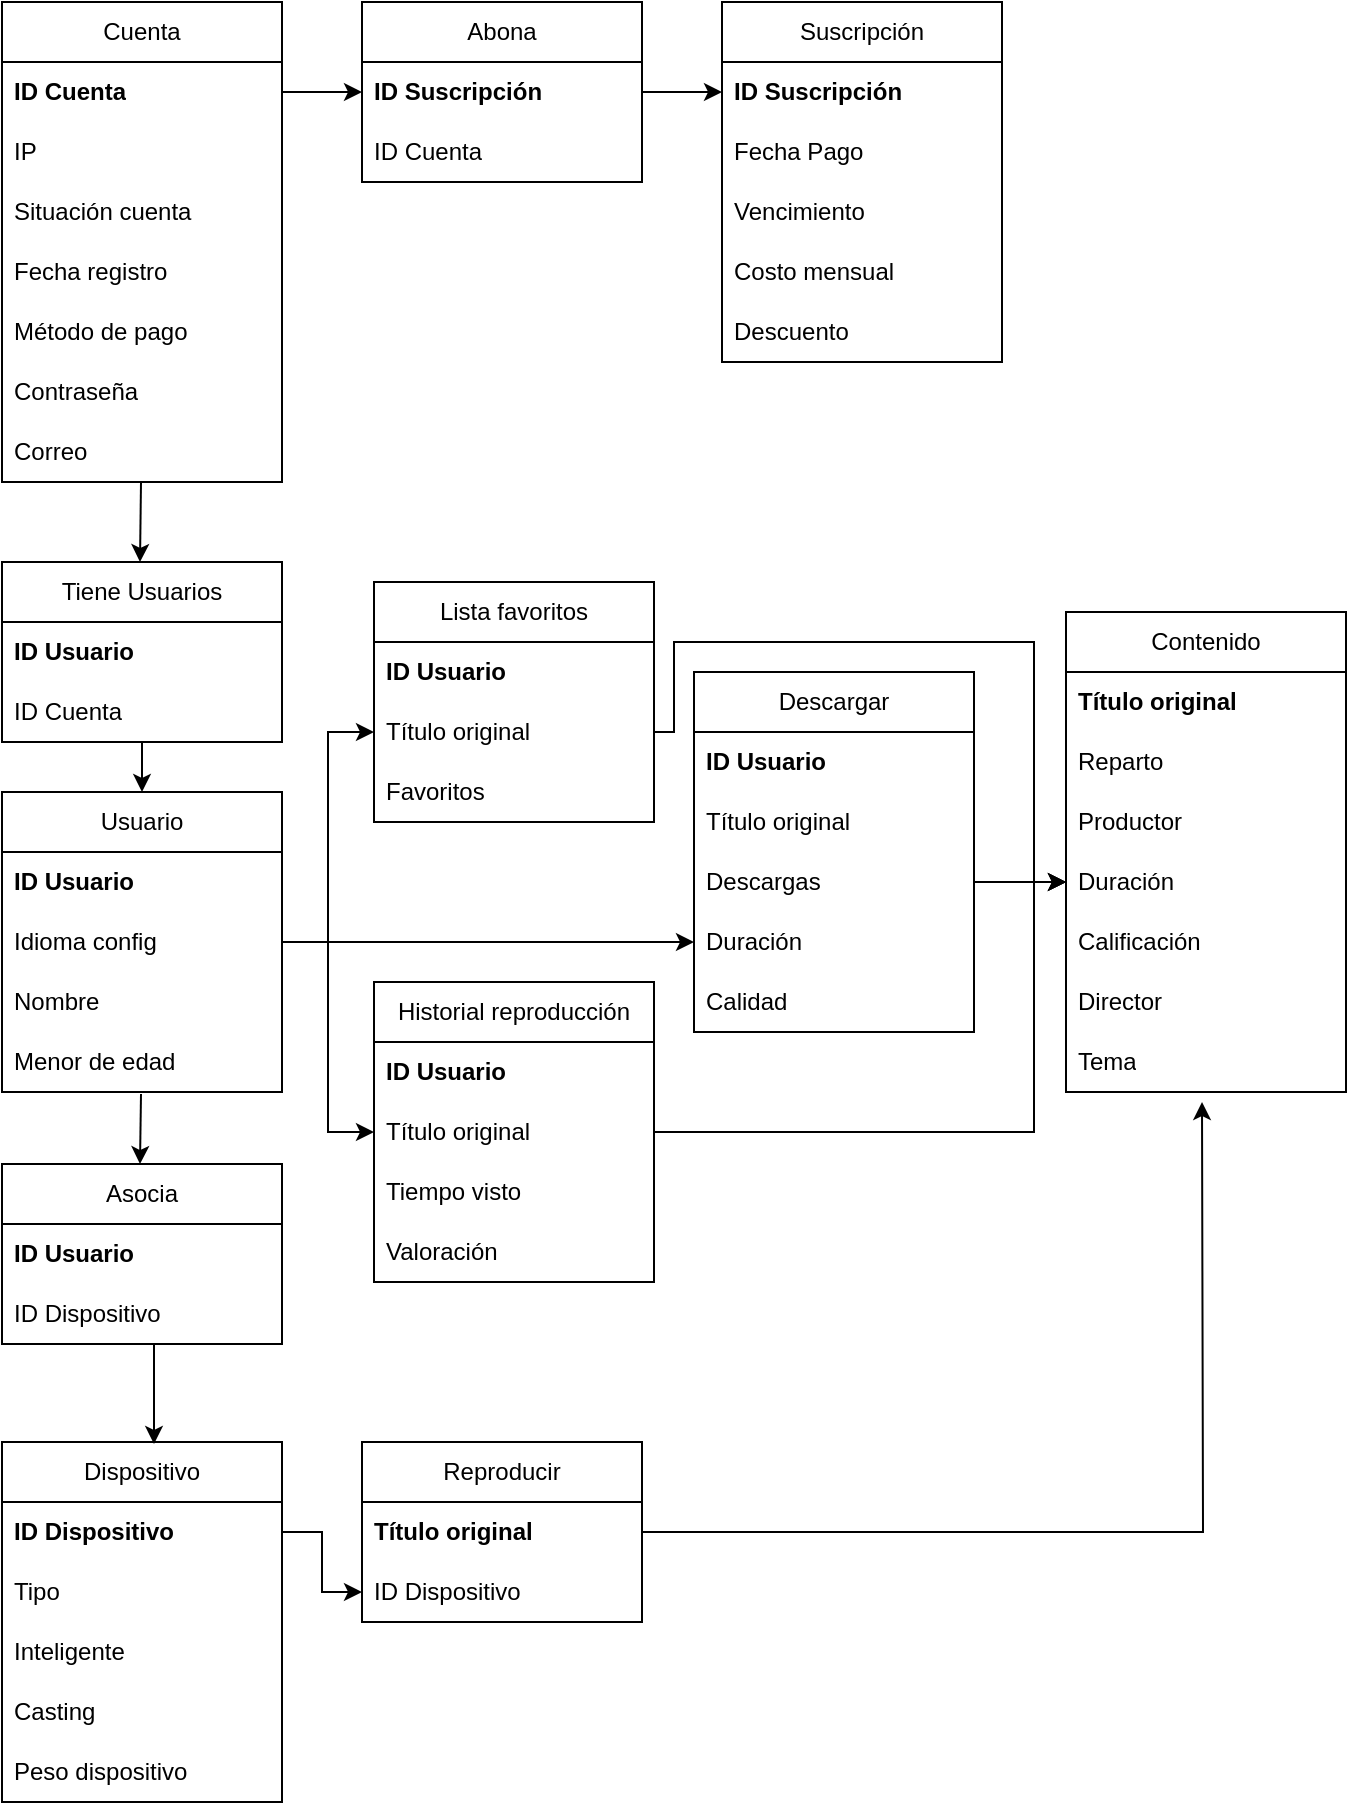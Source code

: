 <mxfile version="21.1.5" type="device">
  <diagram id="C5RBs43oDa-KdzZeNtuy" name="Page-1">
    <mxGraphModel dx="1477" dy="626" grid="1" gridSize="10" guides="1" tooltips="1" connect="1" arrows="1" fold="1" page="1" pageScale="1" pageWidth="827" pageHeight="1169" math="0" shadow="0">
      <root>
        <mxCell id="WIyWlLk6GJQsqaUBKTNV-0" />
        <mxCell id="WIyWlLk6GJQsqaUBKTNV-1" parent="WIyWlLk6GJQsqaUBKTNV-0" />
        <mxCell id="_IL0Ngle8cP-UoCjGesw-0" value="Suscripción" style="swimlane;fontStyle=0;childLayout=stackLayout;horizontal=1;startSize=30;horizontalStack=0;resizeParent=1;resizeParentMax=0;resizeLast=0;collapsible=1;marginBottom=0;whiteSpace=wrap;html=1;" parent="WIyWlLk6GJQsqaUBKTNV-1" vertex="1">
          <mxGeometry x="420" y="20" width="140" height="180" as="geometry">
            <mxRectangle x="340" y="270" width="100" height="30" as="alternateBounds" />
          </mxGeometry>
        </mxCell>
        <mxCell id="_IL0Ngle8cP-UoCjGesw-1" value="ID Suscripción&lt;span style=&quot;white-space: pre;&quot;&gt; &lt;/span&gt;" style="text;strokeColor=none;fillColor=none;align=left;verticalAlign=middle;spacingLeft=4;spacingRight=4;overflow=hidden;points=[[0,0.5],[1,0.5]];portConstraint=eastwest;rotatable=0;whiteSpace=wrap;html=1;fontStyle=1" parent="_IL0Ngle8cP-UoCjGesw-0" vertex="1">
          <mxGeometry y="30" width="140" height="30" as="geometry" />
        </mxCell>
        <mxCell id="_IL0Ngle8cP-UoCjGesw-2" value="Fecha Pago" style="text;strokeColor=none;fillColor=none;align=left;verticalAlign=middle;spacingLeft=4;spacingRight=4;overflow=hidden;points=[[0,0.5],[1,0.5]];portConstraint=eastwest;rotatable=0;whiteSpace=wrap;html=1;" parent="_IL0Ngle8cP-UoCjGesw-0" vertex="1">
          <mxGeometry y="60" width="140" height="30" as="geometry" />
        </mxCell>
        <mxCell id="_IL0Ngle8cP-UoCjGesw-3" value="Vencimiento" style="text;strokeColor=none;fillColor=none;align=left;verticalAlign=middle;spacingLeft=4;spacingRight=4;overflow=hidden;points=[[0,0.5],[1,0.5]];portConstraint=eastwest;rotatable=0;whiteSpace=wrap;html=1;" parent="_IL0Ngle8cP-UoCjGesw-0" vertex="1">
          <mxGeometry y="90" width="140" height="30" as="geometry" />
        </mxCell>
        <mxCell id="_IL0Ngle8cP-UoCjGesw-6" value="Costo mensual" style="text;strokeColor=none;fillColor=none;align=left;verticalAlign=middle;spacingLeft=4;spacingRight=4;overflow=hidden;points=[[0,0.5],[1,0.5]];portConstraint=eastwest;rotatable=0;whiteSpace=wrap;html=1;" parent="_IL0Ngle8cP-UoCjGesw-0" vertex="1">
          <mxGeometry y="120" width="140" height="30" as="geometry" />
        </mxCell>
        <mxCell id="_IL0Ngle8cP-UoCjGesw-7" value="Descuento" style="text;strokeColor=none;fillColor=none;align=left;verticalAlign=middle;spacingLeft=4;spacingRight=4;overflow=hidden;points=[[0,0.5],[1,0.5]];portConstraint=eastwest;rotatable=0;whiteSpace=wrap;html=1;" parent="_IL0Ngle8cP-UoCjGesw-0" vertex="1">
          <mxGeometry y="150" width="140" height="30" as="geometry" />
        </mxCell>
        <mxCell id="_IL0Ngle8cP-UoCjGesw-8" value="Cuenta" style="swimlane;fontStyle=0;childLayout=stackLayout;horizontal=1;startSize=30;horizontalStack=0;resizeParent=1;resizeParentMax=0;resizeLast=0;collapsible=1;marginBottom=0;whiteSpace=wrap;html=1;" parent="WIyWlLk6GJQsqaUBKTNV-1" vertex="1">
          <mxGeometry x="60" y="20" width="140" height="240" as="geometry">
            <mxRectangle x="340" y="270" width="100" height="30" as="alternateBounds" />
          </mxGeometry>
        </mxCell>
        <mxCell id="_IL0Ngle8cP-UoCjGesw-9" value="ID Cuenta" style="text;strokeColor=none;fillColor=none;align=left;verticalAlign=middle;spacingLeft=4;spacingRight=4;overflow=hidden;points=[[0,0.5],[1,0.5]];portConstraint=eastwest;rotatable=0;whiteSpace=wrap;html=1;fontStyle=1" parent="_IL0Ngle8cP-UoCjGesw-8" vertex="1">
          <mxGeometry y="30" width="140" height="30" as="geometry" />
        </mxCell>
        <mxCell id="_IL0Ngle8cP-UoCjGesw-10" value="IP" style="text;strokeColor=none;fillColor=none;align=left;verticalAlign=middle;spacingLeft=4;spacingRight=4;overflow=hidden;points=[[0,0.5],[1,0.5]];portConstraint=eastwest;rotatable=0;whiteSpace=wrap;html=1;" parent="_IL0Ngle8cP-UoCjGesw-8" vertex="1">
          <mxGeometry y="60" width="140" height="30" as="geometry" />
        </mxCell>
        <mxCell id="_IL0Ngle8cP-UoCjGesw-11" value="Situación cuenta" style="text;strokeColor=none;fillColor=none;align=left;verticalAlign=middle;spacingLeft=4;spacingRight=4;overflow=hidden;points=[[0,0.5],[1,0.5]];portConstraint=eastwest;rotatable=0;whiteSpace=wrap;html=1;" parent="_IL0Ngle8cP-UoCjGesw-8" vertex="1">
          <mxGeometry y="90" width="140" height="30" as="geometry" />
        </mxCell>
        <mxCell id="_IL0Ngle8cP-UoCjGesw-12" value="Fecha registro" style="text;strokeColor=none;fillColor=none;align=left;verticalAlign=middle;spacingLeft=4;spacingRight=4;overflow=hidden;points=[[0,0.5],[1,0.5]];portConstraint=eastwest;rotatable=0;whiteSpace=wrap;html=1;" parent="_IL0Ngle8cP-UoCjGesw-8" vertex="1">
          <mxGeometry y="120" width="140" height="30" as="geometry" />
        </mxCell>
        <mxCell id="_IL0Ngle8cP-UoCjGesw-13" value="Método de pago" style="text;strokeColor=none;fillColor=none;align=left;verticalAlign=middle;spacingLeft=4;spacingRight=4;overflow=hidden;points=[[0,0.5],[1,0.5]];portConstraint=eastwest;rotatable=0;whiteSpace=wrap;html=1;" parent="_IL0Ngle8cP-UoCjGesw-8" vertex="1">
          <mxGeometry y="150" width="140" height="30" as="geometry" />
        </mxCell>
        <mxCell id="_IL0Ngle8cP-UoCjGesw-14" value="Contraseña" style="text;strokeColor=none;fillColor=none;align=left;verticalAlign=middle;spacingLeft=4;spacingRight=4;overflow=hidden;points=[[0,0.5],[1,0.5]];portConstraint=eastwest;rotatable=0;whiteSpace=wrap;html=1;" parent="_IL0Ngle8cP-UoCjGesw-8" vertex="1">
          <mxGeometry y="180" width="140" height="30" as="geometry" />
        </mxCell>
        <mxCell id="_IL0Ngle8cP-UoCjGesw-21" value="Correo" style="text;strokeColor=none;fillColor=none;align=left;verticalAlign=middle;spacingLeft=4;spacingRight=4;overflow=hidden;points=[[0,0.5],[1,0.5]];portConstraint=eastwest;rotatable=0;whiteSpace=wrap;html=1;" parent="_IL0Ngle8cP-UoCjGesw-8" vertex="1">
          <mxGeometry y="210" width="140" height="30" as="geometry" />
        </mxCell>
        <mxCell id="_IL0Ngle8cP-UoCjGesw-15" value="Usuario" style="swimlane;fontStyle=0;childLayout=stackLayout;horizontal=1;startSize=30;horizontalStack=0;resizeParent=1;resizeParentMax=0;resizeLast=0;collapsible=1;marginBottom=0;whiteSpace=wrap;html=1;" parent="WIyWlLk6GJQsqaUBKTNV-1" vertex="1">
          <mxGeometry x="60" y="415" width="140" height="150" as="geometry">
            <mxRectangle x="340" y="270" width="100" height="30" as="alternateBounds" />
          </mxGeometry>
        </mxCell>
        <mxCell id="_IL0Ngle8cP-UoCjGesw-16" value="ID Usuario&lt;span style=&quot;white-space: pre;&quot;&gt; &lt;/span&gt;" style="text;strokeColor=none;fillColor=none;align=left;verticalAlign=middle;spacingLeft=4;spacingRight=4;overflow=hidden;points=[[0,0.5],[1,0.5]];portConstraint=eastwest;rotatable=0;whiteSpace=wrap;html=1;fontStyle=1" parent="_IL0Ngle8cP-UoCjGesw-15" vertex="1">
          <mxGeometry y="30" width="140" height="30" as="geometry" />
        </mxCell>
        <mxCell id="_IL0Ngle8cP-UoCjGesw-17" value="Idioma config" style="text;strokeColor=none;fillColor=none;align=left;verticalAlign=middle;spacingLeft=4;spacingRight=4;overflow=hidden;points=[[0,0.5],[1,0.5]];portConstraint=eastwest;rotatable=0;whiteSpace=wrap;html=1;" parent="_IL0Ngle8cP-UoCjGesw-15" vertex="1">
          <mxGeometry y="60" width="140" height="30" as="geometry" />
        </mxCell>
        <mxCell id="_IL0Ngle8cP-UoCjGesw-18" value="Nombre" style="text;strokeColor=none;fillColor=none;align=left;verticalAlign=middle;spacingLeft=4;spacingRight=4;overflow=hidden;points=[[0,0.5],[1,0.5]];portConstraint=eastwest;rotatable=0;whiteSpace=wrap;html=1;" parent="_IL0Ngle8cP-UoCjGesw-15" vertex="1">
          <mxGeometry y="90" width="140" height="30" as="geometry" />
        </mxCell>
        <mxCell id="_IL0Ngle8cP-UoCjGesw-19" value="Menor de edad" style="text;strokeColor=none;fillColor=none;align=left;verticalAlign=middle;spacingLeft=4;spacingRight=4;overflow=hidden;points=[[0,0.5],[1,0.5]];portConstraint=eastwest;rotatable=0;whiteSpace=wrap;html=1;" parent="_IL0Ngle8cP-UoCjGesw-15" vertex="1">
          <mxGeometry y="120" width="140" height="30" as="geometry" />
        </mxCell>
        <mxCell id="_IL0Ngle8cP-UoCjGesw-28" value="Contenido" style="swimlane;fontStyle=0;childLayout=stackLayout;horizontal=1;startSize=30;horizontalStack=0;resizeParent=1;resizeParentMax=0;resizeLast=0;collapsible=1;marginBottom=0;whiteSpace=wrap;html=1;" parent="WIyWlLk6GJQsqaUBKTNV-1" vertex="1">
          <mxGeometry x="592" y="325" width="140" height="240" as="geometry">
            <mxRectangle x="340" y="270" width="100" height="30" as="alternateBounds" />
          </mxGeometry>
        </mxCell>
        <mxCell id="_IL0Ngle8cP-UoCjGesw-29" value="Título original" style="text;strokeColor=none;fillColor=none;align=left;verticalAlign=middle;spacingLeft=4;spacingRight=4;overflow=hidden;points=[[0,0.5],[1,0.5]];portConstraint=eastwest;rotatable=0;whiteSpace=wrap;html=1;fontStyle=1" parent="_IL0Ngle8cP-UoCjGesw-28" vertex="1">
          <mxGeometry y="30" width="140" height="30" as="geometry" />
        </mxCell>
        <mxCell id="_IL0Ngle8cP-UoCjGesw-30" value="Reparto" style="text;strokeColor=none;fillColor=none;align=left;verticalAlign=middle;spacingLeft=4;spacingRight=4;overflow=hidden;points=[[0,0.5],[1,0.5]];portConstraint=eastwest;rotatable=0;whiteSpace=wrap;html=1;" parent="_IL0Ngle8cP-UoCjGesw-28" vertex="1">
          <mxGeometry y="60" width="140" height="30" as="geometry" />
        </mxCell>
        <mxCell id="_IL0Ngle8cP-UoCjGesw-31" value="Productor" style="text;strokeColor=none;fillColor=none;align=left;verticalAlign=middle;spacingLeft=4;spacingRight=4;overflow=hidden;points=[[0,0.5],[1,0.5]];portConstraint=eastwest;rotatable=0;whiteSpace=wrap;html=1;" parent="_IL0Ngle8cP-UoCjGesw-28" vertex="1">
          <mxGeometry y="90" width="140" height="30" as="geometry" />
        </mxCell>
        <mxCell id="_IL0Ngle8cP-UoCjGesw-32" value="Duración" style="text;strokeColor=none;fillColor=none;align=left;verticalAlign=middle;spacingLeft=4;spacingRight=4;overflow=hidden;points=[[0,0.5],[1,0.5]];portConstraint=eastwest;rotatable=0;whiteSpace=wrap;html=1;" parent="_IL0Ngle8cP-UoCjGesw-28" vertex="1">
          <mxGeometry y="120" width="140" height="30" as="geometry" />
        </mxCell>
        <mxCell id="_IL0Ngle8cP-UoCjGesw-34" value="Calificación" style="text;strokeColor=none;fillColor=none;align=left;verticalAlign=middle;spacingLeft=4;spacingRight=4;overflow=hidden;points=[[0,0.5],[1,0.5]];portConstraint=eastwest;rotatable=0;whiteSpace=wrap;html=1;" parent="_IL0Ngle8cP-UoCjGesw-28" vertex="1">
          <mxGeometry y="150" width="140" height="30" as="geometry" />
        </mxCell>
        <mxCell id="_IL0Ngle8cP-UoCjGesw-35" value="Director" style="text;strokeColor=none;fillColor=none;align=left;verticalAlign=middle;spacingLeft=4;spacingRight=4;overflow=hidden;points=[[0,0.5],[1,0.5]];portConstraint=eastwest;rotatable=0;whiteSpace=wrap;html=1;" parent="_IL0Ngle8cP-UoCjGesw-28" vertex="1">
          <mxGeometry y="180" width="140" height="30" as="geometry" />
        </mxCell>
        <mxCell id="_IL0Ngle8cP-UoCjGesw-36" value="Tema" style="text;strokeColor=none;fillColor=none;align=left;verticalAlign=middle;spacingLeft=4;spacingRight=4;overflow=hidden;points=[[0,0.5],[1,0.5]];portConstraint=eastwest;rotatable=0;whiteSpace=wrap;html=1;" parent="_IL0Ngle8cP-UoCjGesw-28" vertex="1">
          <mxGeometry y="210" width="140" height="30" as="geometry" />
        </mxCell>
        <mxCell id="_IL0Ngle8cP-UoCjGesw-46" value="Abona" style="swimlane;fontStyle=0;childLayout=stackLayout;horizontal=1;startSize=30;horizontalStack=0;resizeParent=1;resizeParentMax=0;resizeLast=0;collapsible=1;marginBottom=0;whiteSpace=wrap;html=1;" parent="WIyWlLk6GJQsqaUBKTNV-1" vertex="1">
          <mxGeometry x="240" y="20" width="140" height="90" as="geometry">
            <mxRectangle x="340" y="270" width="100" height="30" as="alternateBounds" />
          </mxGeometry>
        </mxCell>
        <mxCell id="_IL0Ngle8cP-UoCjGesw-47" value="ID Suscripción" style="text;strokeColor=none;fillColor=none;align=left;verticalAlign=middle;spacingLeft=4;spacingRight=4;overflow=hidden;points=[[0,0.5],[1,0.5]];portConstraint=eastwest;rotatable=0;whiteSpace=wrap;html=1;fontStyle=1" parent="_IL0Ngle8cP-UoCjGesw-46" vertex="1">
          <mxGeometry y="30" width="140" height="30" as="geometry" />
        </mxCell>
        <mxCell id="_IL0Ngle8cP-UoCjGesw-48" value="&lt;span style=&quot;font-weight: normal;&quot;&gt;ID Cuenta&lt;/span&gt;" style="text;strokeColor=none;fillColor=none;align=left;verticalAlign=middle;spacingLeft=4;spacingRight=4;overflow=hidden;points=[[0,0.5],[1,0.5]];portConstraint=eastwest;rotatable=0;whiteSpace=wrap;html=1;fontStyle=1" parent="_IL0Ngle8cP-UoCjGesw-46" vertex="1">
          <mxGeometry y="60" width="140" height="30" as="geometry" />
        </mxCell>
        <mxCell id="_IL0Ngle8cP-UoCjGesw-61" value="Tiene Usuarios" style="swimlane;fontStyle=0;childLayout=stackLayout;horizontal=1;startSize=30;horizontalStack=0;resizeParent=1;resizeParentMax=0;resizeLast=0;collapsible=1;marginBottom=0;whiteSpace=wrap;html=1;" parent="WIyWlLk6GJQsqaUBKTNV-1" vertex="1">
          <mxGeometry x="60" y="300" width="140" height="90" as="geometry">
            <mxRectangle x="340" y="270" width="100" height="30" as="alternateBounds" />
          </mxGeometry>
        </mxCell>
        <mxCell id="_IL0Ngle8cP-UoCjGesw-62" value="ID Usuario" style="text;strokeColor=none;fillColor=none;align=left;verticalAlign=middle;spacingLeft=4;spacingRight=4;overflow=hidden;points=[[0,0.5],[1,0.5]];portConstraint=eastwest;rotatable=0;whiteSpace=wrap;html=1;fontStyle=1" parent="_IL0Ngle8cP-UoCjGesw-61" vertex="1">
          <mxGeometry y="30" width="140" height="30" as="geometry" />
        </mxCell>
        <mxCell id="_IL0Ngle8cP-UoCjGesw-63" value="ID Cuenta" style="text;strokeColor=none;fillColor=none;align=left;verticalAlign=middle;spacingLeft=4;spacingRight=4;overflow=hidden;points=[[0,0.5],[1,0.5]];portConstraint=eastwest;rotatable=0;whiteSpace=wrap;html=1;" parent="_IL0Ngle8cP-UoCjGesw-61" vertex="1">
          <mxGeometry y="60" width="140" height="30" as="geometry" />
        </mxCell>
        <mxCell id="_IL0Ngle8cP-UoCjGesw-64" value="Asocia" style="swimlane;fontStyle=0;childLayout=stackLayout;horizontal=1;startSize=30;horizontalStack=0;resizeParent=1;resizeParentMax=0;resizeLast=0;collapsible=1;marginBottom=0;whiteSpace=wrap;html=1;" parent="WIyWlLk6GJQsqaUBKTNV-1" vertex="1">
          <mxGeometry x="60" y="601" width="140" height="90" as="geometry">
            <mxRectangle x="340" y="270" width="100" height="30" as="alternateBounds" />
          </mxGeometry>
        </mxCell>
        <mxCell id="_IL0Ngle8cP-UoCjGesw-65" value="ID Usuario" style="text;strokeColor=none;fillColor=none;align=left;verticalAlign=middle;spacingLeft=4;spacingRight=4;overflow=hidden;points=[[0,0.5],[1,0.5]];portConstraint=eastwest;rotatable=0;whiteSpace=wrap;html=1;fontStyle=1" parent="_IL0Ngle8cP-UoCjGesw-64" vertex="1">
          <mxGeometry y="30" width="140" height="30" as="geometry" />
        </mxCell>
        <mxCell id="_IL0Ngle8cP-UoCjGesw-66" value="ID Dispositivo" style="text;strokeColor=none;fillColor=none;align=left;verticalAlign=middle;spacingLeft=4;spacingRight=4;overflow=hidden;points=[[0,0.5],[1,0.5]];portConstraint=eastwest;rotatable=0;whiteSpace=wrap;html=1;" parent="_IL0Ngle8cP-UoCjGesw-64" vertex="1">
          <mxGeometry y="60" width="140" height="30" as="geometry" />
        </mxCell>
        <mxCell id="_IL0Ngle8cP-UoCjGesw-73" value="Historial reproducción" style="swimlane;fontStyle=0;childLayout=stackLayout;horizontal=1;startSize=30;horizontalStack=0;resizeParent=1;resizeParentMax=0;resizeLast=0;collapsible=1;marginBottom=0;whiteSpace=wrap;html=1;" parent="WIyWlLk6GJQsqaUBKTNV-1" vertex="1">
          <mxGeometry x="246" y="510" width="140" height="150" as="geometry">
            <mxRectangle x="340" y="270" width="100" height="30" as="alternateBounds" />
          </mxGeometry>
        </mxCell>
        <mxCell id="_IL0Ngle8cP-UoCjGesw-74" value="ID Usuario" style="text;strokeColor=none;fillColor=none;align=left;verticalAlign=middle;spacingLeft=4;spacingRight=4;overflow=hidden;points=[[0,0.5],[1,0.5]];portConstraint=eastwest;rotatable=0;whiteSpace=wrap;html=1;fontStyle=1" parent="_IL0Ngle8cP-UoCjGesw-73" vertex="1">
          <mxGeometry y="30" width="140" height="30" as="geometry" />
        </mxCell>
        <mxCell id="_IL0Ngle8cP-UoCjGesw-75" value="Título original" style="text;strokeColor=none;fillColor=none;align=left;verticalAlign=middle;spacingLeft=4;spacingRight=4;overflow=hidden;points=[[0,0.5],[1,0.5]];portConstraint=eastwest;rotatable=0;whiteSpace=wrap;html=1;" parent="_IL0Ngle8cP-UoCjGesw-73" vertex="1">
          <mxGeometry y="60" width="140" height="30" as="geometry" />
        </mxCell>
        <mxCell id="_IL0Ngle8cP-UoCjGesw-76" value="Tiempo visto" style="text;strokeColor=none;fillColor=none;align=left;verticalAlign=middle;spacingLeft=4;spacingRight=4;overflow=hidden;points=[[0,0.5],[1,0.5]];portConstraint=eastwest;rotatable=0;whiteSpace=wrap;html=1;" parent="_IL0Ngle8cP-UoCjGesw-73" vertex="1">
          <mxGeometry y="90" width="140" height="30" as="geometry" />
        </mxCell>
        <mxCell id="_IL0Ngle8cP-UoCjGesw-77" value="Valoración" style="text;strokeColor=none;fillColor=none;align=left;verticalAlign=middle;spacingLeft=4;spacingRight=4;overflow=hidden;points=[[0,0.5],[1,0.5]];portConstraint=eastwest;rotatable=0;whiteSpace=wrap;html=1;" parent="_IL0Ngle8cP-UoCjGesw-73" vertex="1">
          <mxGeometry y="120" width="140" height="30" as="geometry" />
        </mxCell>
        <mxCell id="_IL0Ngle8cP-UoCjGesw-78" value="Lista favoritos" style="swimlane;fontStyle=0;childLayout=stackLayout;horizontal=1;startSize=30;horizontalStack=0;resizeParent=1;resizeParentMax=0;resizeLast=0;collapsible=1;marginBottom=0;whiteSpace=wrap;html=1;" parent="WIyWlLk6GJQsqaUBKTNV-1" vertex="1">
          <mxGeometry x="246" y="310" width="140" height="120" as="geometry">
            <mxRectangle x="340" y="270" width="100" height="30" as="alternateBounds" />
          </mxGeometry>
        </mxCell>
        <mxCell id="_IL0Ngle8cP-UoCjGesw-79" value="ID Usuario" style="text;strokeColor=none;fillColor=none;align=left;verticalAlign=middle;spacingLeft=4;spacingRight=4;overflow=hidden;points=[[0,0.5],[1,0.5]];portConstraint=eastwest;rotatable=0;whiteSpace=wrap;html=1;fontStyle=1" parent="_IL0Ngle8cP-UoCjGesw-78" vertex="1">
          <mxGeometry y="30" width="140" height="30" as="geometry" />
        </mxCell>
        <mxCell id="_IL0Ngle8cP-UoCjGesw-80" value="Título original" style="text;strokeColor=none;fillColor=none;align=left;verticalAlign=middle;spacingLeft=4;spacingRight=4;overflow=hidden;points=[[0,0.5],[1,0.5]];portConstraint=eastwest;rotatable=0;whiteSpace=wrap;html=1;" parent="_IL0Ngle8cP-UoCjGesw-78" vertex="1">
          <mxGeometry y="60" width="140" height="30" as="geometry" />
        </mxCell>
        <mxCell id="_IL0Ngle8cP-UoCjGesw-81" value="Favoritos" style="text;strokeColor=none;fillColor=none;align=left;verticalAlign=middle;spacingLeft=4;spacingRight=4;overflow=hidden;points=[[0,0.5],[1,0.5]];portConstraint=eastwest;rotatable=0;whiteSpace=wrap;html=1;" parent="_IL0Ngle8cP-UoCjGesw-78" vertex="1">
          <mxGeometry y="90" width="140" height="30" as="geometry" />
        </mxCell>
        <mxCell id="_IL0Ngle8cP-UoCjGesw-83" value="Descargar" style="swimlane;fontStyle=0;childLayout=stackLayout;horizontal=1;startSize=30;horizontalStack=0;resizeParent=1;resizeParentMax=0;resizeLast=0;collapsible=1;marginBottom=0;whiteSpace=wrap;html=1;" parent="WIyWlLk6GJQsqaUBKTNV-1" vertex="1">
          <mxGeometry x="406" y="355" width="140" height="180" as="geometry">
            <mxRectangle x="340" y="270" width="100" height="30" as="alternateBounds" />
          </mxGeometry>
        </mxCell>
        <mxCell id="_IL0Ngle8cP-UoCjGesw-84" value="ID Usuario" style="text;strokeColor=none;fillColor=none;align=left;verticalAlign=middle;spacingLeft=4;spacingRight=4;overflow=hidden;points=[[0,0.5],[1,0.5]];portConstraint=eastwest;rotatable=0;whiteSpace=wrap;html=1;fontStyle=1" parent="_IL0Ngle8cP-UoCjGesw-83" vertex="1">
          <mxGeometry y="30" width="140" height="30" as="geometry" />
        </mxCell>
        <mxCell id="_IL0Ngle8cP-UoCjGesw-85" value="Título original" style="text;strokeColor=none;fillColor=none;align=left;verticalAlign=middle;spacingLeft=4;spacingRight=4;overflow=hidden;points=[[0,0.5],[1,0.5]];portConstraint=eastwest;rotatable=0;whiteSpace=wrap;html=1;" parent="_IL0Ngle8cP-UoCjGesw-83" vertex="1">
          <mxGeometry y="60" width="140" height="30" as="geometry" />
        </mxCell>
        <mxCell id="_IL0Ngle8cP-UoCjGesw-86" value="Descargas" style="text;strokeColor=none;fillColor=none;align=left;verticalAlign=middle;spacingLeft=4;spacingRight=4;overflow=hidden;points=[[0,0.5],[1,0.5]];portConstraint=eastwest;rotatable=0;whiteSpace=wrap;html=1;" parent="_IL0Ngle8cP-UoCjGesw-83" vertex="1">
          <mxGeometry y="90" width="140" height="30" as="geometry" />
        </mxCell>
        <mxCell id="_IL0Ngle8cP-UoCjGesw-87" value="Duración" style="text;strokeColor=none;fillColor=none;align=left;verticalAlign=middle;spacingLeft=4;spacingRight=4;overflow=hidden;points=[[0,0.5],[1,0.5]];portConstraint=eastwest;rotatable=0;whiteSpace=wrap;html=1;" parent="_IL0Ngle8cP-UoCjGesw-83" vertex="1">
          <mxGeometry y="120" width="140" height="30" as="geometry" />
        </mxCell>
        <mxCell id="_IL0Ngle8cP-UoCjGesw-88" value="Calidad" style="text;strokeColor=none;fillColor=none;align=left;verticalAlign=middle;spacingLeft=4;spacingRight=4;overflow=hidden;points=[[0,0.5],[1,0.5]];portConstraint=eastwest;rotatable=0;whiteSpace=wrap;html=1;" parent="_IL0Ngle8cP-UoCjGesw-83" vertex="1">
          <mxGeometry y="150" width="140" height="30" as="geometry" />
        </mxCell>
        <mxCell id="_IL0Ngle8cP-UoCjGesw-89" style="edgeStyle=orthogonalEdgeStyle;rounded=0;orthogonalLoop=1;jettySize=auto;html=1;exitX=1;exitY=0.5;exitDx=0;exitDy=0;entryX=0;entryY=0.5;entryDx=0;entryDy=0;" parent="WIyWlLk6GJQsqaUBKTNV-1" source="_IL0Ngle8cP-UoCjGesw-47" target="_IL0Ngle8cP-UoCjGesw-1" edge="1">
          <mxGeometry relative="1" as="geometry" />
        </mxCell>
        <mxCell id="_IL0Ngle8cP-UoCjGesw-22" value="Dispositivo" style="swimlane;fontStyle=0;childLayout=stackLayout;horizontal=1;startSize=30;horizontalStack=0;resizeParent=1;resizeParentMax=0;resizeLast=0;collapsible=1;marginBottom=0;whiteSpace=wrap;html=1;" parent="WIyWlLk6GJQsqaUBKTNV-1" vertex="1">
          <mxGeometry x="60" y="740" width="140" height="180" as="geometry">
            <mxRectangle x="340" y="270" width="100" height="30" as="alternateBounds" />
          </mxGeometry>
        </mxCell>
        <mxCell id="_IL0Ngle8cP-UoCjGesw-23" value="ID Dispositivo&lt;span style=&quot;white-space: pre;&quot;&gt; &lt;/span&gt;" style="text;strokeColor=none;fillColor=none;align=left;verticalAlign=middle;spacingLeft=4;spacingRight=4;overflow=hidden;points=[[0,0.5],[1,0.5]];portConstraint=eastwest;rotatable=0;whiteSpace=wrap;html=1;fontStyle=1" parent="_IL0Ngle8cP-UoCjGesw-22" vertex="1">
          <mxGeometry y="30" width="140" height="30" as="geometry" />
        </mxCell>
        <mxCell id="_IL0Ngle8cP-UoCjGesw-24" value="Tipo" style="text;strokeColor=none;fillColor=none;align=left;verticalAlign=middle;spacingLeft=4;spacingRight=4;overflow=hidden;points=[[0,0.5],[1,0.5]];portConstraint=eastwest;rotatable=0;whiteSpace=wrap;html=1;" parent="_IL0Ngle8cP-UoCjGesw-22" vertex="1">
          <mxGeometry y="60" width="140" height="30" as="geometry" />
        </mxCell>
        <mxCell id="_IL0Ngle8cP-UoCjGesw-25" value="Inteligente" style="text;strokeColor=none;fillColor=none;align=left;verticalAlign=middle;spacingLeft=4;spacingRight=4;overflow=hidden;points=[[0,0.5],[1,0.5]];portConstraint=eastwest;rotatable=0;whiteSpace=wrap;html=1;" parent="_IL0Ngle8cP-UoCjGesw-22" vertex="1">
          <mxGeometry y="90" width="140" height="30" as="geometry" />
        </mxCell>
        <mxCell id="_IL0Ngle8cP-UoCjGesw-26" value="Casting" style="text;strokeColor=none;fillColor=none;align=left;verticalAlign=middle;spacingLeft=4;spacingRight=4;overflow=hidden;points=[[0,0.5],[1,0.5]];portConstraint=eastwest;rotatable=0;whiteSpace=wrap;html=1;" parent="_IL0Ngle8cP-UoCjGesw-22" vertex="1">
          <mxGeometry y="120" width="140" height="30" as="geometry" />
        </mxCell>
        <mxCell id="_IL0Ngle8cP-UoCjGesw-27" value="Peso dispositivo" style="text;strokeColor=none;fillColor=none;align=left;verticalAlign=middle;spacingLeft=4;spacingRight=4;overflow=hidden;points=[[0,0.5],[1,0.5]];portConstraint=eastwest;rotatable=0;whiteSpace=wrap;html=1;" parent="_IL0Ngle8cP-UoCjGesw-22" vertex="1">
          <mxGeometry y="150" width="140" height="30" as="geometry" />
        </mxCell>
        <mxCell id="_IL0Ngle8cP-UoCjGesw-67" value="Reproducir" style="swimlane;fontStyle=0;childLayout=stackLayout;horizontal=1;startSize=30;horizontalStack=0;resizeParent=1;resizeParentMax=0;resizeLast=0;collapsible=1;marginBottom=0;whiteSpace=wrap;html=1;" parent="WIyWlLk6GJQsqaUBKTNV-1" vertex="1">
          <mxGeometry x="240" y="740" width="140" height="90" as="geometry">
            <mxRectangle x="340" y="270" width="100" height="30" as="alternateBounds" />
          </mxGeometry>
        </mxCell>
        <mxCell id="_IL0Ngle8cP-UoCjGesw-69" value="&lt;b&gt;Título original&lt;/b&gt;" style="text;strokeColor=none;fillColor=none;align=left;verticalAlign=middle;spacingLeft=4;spacingRight=4;overflow=hidden;points=[[0,0.5],[1,0.5]];portConstraint=eastwest;rotatable=0;whiteSpace=wrap;html=1;" parent="_IL0Ngle8cP-UoCjGesw-67" vertex="1">
          <mxGeometry y="30" width="140" height="30" as="geometry" />
        </mxCell>
        <mxCell id="_IL0Ngle8cP-UoCjGesw-68" value="&lt;span style=&quot;font-weight: normal;&quot;&gt;ID Dispositivo&lt;/span&gt;" style="text;strokeColor=none;fillColor=none;align=left;verticalAlign=middle;spacingLeft=4;spacingRight=4;overflow=hidden;points=[[0,0.5],[1,0.5]];portConstraint=eastwest;rotatable=0;whiteSpace=wrap;html=1;fontStyle=1" parent="_IL0Ngle8cP-UoCjGesw-67" vertex="1">
          <mxGeometry y="60" width="140" height="30" as="geometry" />
        </mxCell>
        <mxCell id="_IL0Ngle8cP-UoCjGesw-102" style="edgeStyle=orthogonalEdgeStyle;rounded=0;orthogonalLoop=1;jettySize=auto;html=1;exitX=1;exitY=0.5;exitDx=0;exitDy=0;" parent="_IL0Ngle8cP-UoCjGesw-67" source="_IL0Ngle8cP-UoCjGesw-69" edge="1">
          <mxGeometry relative="1" as="geometry">
            <mxPoint x="420" y="-170" as="targetPoint" />
          </mxGeometry>
        </mxCell>
        <mxCell id="_IL0Ngle8cP-UoCjGesw-94" style="edgeStyle=orthogonalEdgeStyle;rounded=0;orthogonalLoop=1;jettySize=auto;html=1;exitX=1;exitY=0.5;exitDx=0;exitDy=0;entryX=0;entryY=0.5;entryDx=0;entryDy=0;" parent="WIyWlLk6GJQsqaUBKTNV-1" source="_IL0Ngle8cP-UoCjGesw-17" target="_IL0Ngle8cP-UoCjGesw-75" edge="1">
          <mxGeometry relative="1" as="geometry" />
        </mxCell>
        <mxCell id="_IL0Ngle8cP-UoCjGesw-95" style="edgeStyle=orthogonalEdgeStyle;rounded=0;orthogonalLoop=1;jettySize=auto;html=1;exitX=1;exitY=0.5;exitDx=0;exitDy=0;entryX=0;entryY=0.5;entryDx=0;entryDy=0;" parent="WIyWlLk6GJQsqaUBKTNV-1" source="_IL0Ngle8cP-UoCjGesw-17" target="_IL0Ngle8cP-UoCjGesw-80" edge="1">
          <mxGeometry relative="1" as="geometry" />
        </mxCell>
        <mxCell id="_IL0Ngle8cP-UoCjGesw-96" style="edgeStyle=orthogonalEdgeStyle;rounded=0;orthogonalLoop=1;jettySize=auto;html=1;exitX=1;exitY=0.5;exitDx=0;exitDy=0;entryX=0;entryY=0.5;entryDx=0;entryDy=0;" parent="WIyWlLk6GJQsqaUBKTNV-1" source="_IL0Ngle8cP-UoCjGesw-17" target="_IL0Ngle8cP-UoCjGesw-87" edge="1">
          <mxGeometry relative="1" as="geometry" />
        </mxCell>
        <mxCell id="_IL0Ngle8cP-UoCjGesw-97" style="edgeStyle=orthogonalEdgeStyle;rounded=0;orthogonalLoop=1;jettySize=auto;html=1;exitX=1;exitY=0.5;exitDx=0;exitDy=0;entryX=0;entryY=0.5;entryDx=0;entryDy=0;" parent="WIyWlLk6GJQsqaUBKTNV-1" source="_IL0Ngle8cP-UoCjGesw-80" target="_IL0Ngle8cP-UoCjGesw-32" edge="1">
          <mxGeometry relative="1" as="geometry">
            <Array as="points">
              <mxPoint x="396" y="385" />
              <mxPoint x="396" y="340" />
              <mxPoint x="576" y="340" />
              <mxPoint x="576" y="460" />
            </Array>
          </mxGeometry>
        </mxCell>
        <mxCell id="_IL0Ngle8cP-UoCjGesw-98" style="edgeStyle=orthogonalEdgeStyle;rounded=0;orthogonalLoop=1;jettySize=auto;html=1;exitX=1;exitY=0.5;exitDx=0;exitDy=0;entryX=0;entryY=0.5;entryDx=0;entryDy=0;" parent="WIyWlLk6GJQsqaUBKTNV-1" source="_IL0Ngle8cP-UoCjGesw-75" target="_IL0Ngle8cP-UoCjGesw-32" edge="1">
          <mxGeometry relative="1" as="geometry">
            <Array as="points">
              <mxPoint x="576" y="585" />
              <mxPoint x="576" y="460" />
            </Array>
          </mxGeometry>
        </mxCell>
        <mxCell id="_IL0Ngle8cP-UoCjGesw-99" style="edgeStyle=orthogonalEdgeStyle;rounded=0;orthogonalLoop=1;jettySize=auto;html=1;exitX=1;exitY=0.5;exitDx=0;exitDy=0;entryX=0;entryY=0.5;entryDx=0;entryDy=0;" parent="WIyWlLk6GJQsqaUBKTNV-1" source="_IL0Ngle8cP-UoCjGesw-86" target="_IL0Ngle8cP-UoCjGesw-32" edge="1">
          <mxGeometry relative="1" as="geometry" />
        </mxCell>
        <mxCell id="_IL0Ngle8cP-UoCjGesw-100" value="" style="endArrow=classic;html=1;rounded=0;" parent="WIyWlLk6GJQsqaUBKTNV-1" edge="1">
          <mxGeometry width="50" height="50" relative="1" as="geometry">
            <mxPoint x="136" y="691" as="sourcePoint" />
            <mxPoint x="136" y="741" as="targetPoint" />
          </mxGeometry>
        </mxCell>
        <mxCell id="_IL0Ngle8cP-UoCjGesw-101" value="" style="endArrow=classic;html=1;rounded=0;" parent="WIyWlLk6GJQsqaUBKTNV-1" edge="1">
          <mxGeometry width="50" height="50" relative="1" as="geometry">
            <mxPoint x="129.5" y="566" as="sourcePoint" />
            <mxPoint x="129" y="601" as="targetPoint" />
          </mxGeometry>
        </mxCell>
        <mxCell id="_IL0Ngle8cP-UoCjGesw-103" style="edgeStyle=orthogonalEdgeStyle;rounded=0;orthogonalLoop=1;jettySize=auto;html=1;exitX=1;exitY=0.5;exitDx=0;exitDy=0;entryX=0;entryY=0.5;entryDx=0;entryDy=0;" parent="WIyWlLk6GJQsqaUBKTNV-1" source="_IL0Ngle8cP-UoCjGesw-23" target="_IL0Ngle8cP-UoCjGesw-68" edge="1">
          <mxGeometry relative="1" as="geometry" />
        </mxCell>
        <mxCell id="_IL0Ngle8cP-UoCjGesw-104" value="" style="endArrow=classic;html=1;rounded=0;" parent="WIyWlLk6GJQsqaUBKTNV-1" edge="1">
          <mxGeometry width="50" height="50" relative="1" as="geometry">
            <mxPoint x="129.5" y="260" as="sourcePoint" />
            <mxPoint x="129" y="300" as="targetPoint" />
          </mxGeometry>
        </mxCell>
        <mxCell id="_IL0Ngle8cP-UoCjGesw-105" value="" style="endArrow=classic;html=1;rounded=0;entryX=0.5;entryY=0;entryDx=0;entryDy=0;" parent="WIyWlLk6GJQsqaUBKTNV-1" edge="1" target="_IL0Ngle8cP-UoCjGesw-15">
          <mxGeometry width="50" height="50" relative="1" as="geometry">
            <mxPoint x="130" y="390" as="sourcePoint" />
            <mxPoint x="129.5" y="430" as="targetPoint" />
          </mxGeometry>
        </mxCell>
        <mxCell id="_IL0Ngle8cP-UoCjGesw-106" style="edgeStyle=orthogonalEdgeStyle;rounded=0;orthogonalLoop=1;jettySize=auto;html=1;exitX=1;exitY=0.5;exitDx=0;exitDy=0;entryX=0;entryY=0.5;entryDx=0;entryDy=0;" parent="WIyWlLk6GJQsqaUBKTNV-1" source="_IL0Ngle8cP-UoCjGesw-9" target="_IL0Ngle8cP-UoCjGesw-47" edge="1">
          <mxGeometry relative="1" as="geometry" />
        </mxCell>
      </root>
    </mxGraphModel>
  </diagram>
</mxfile>
